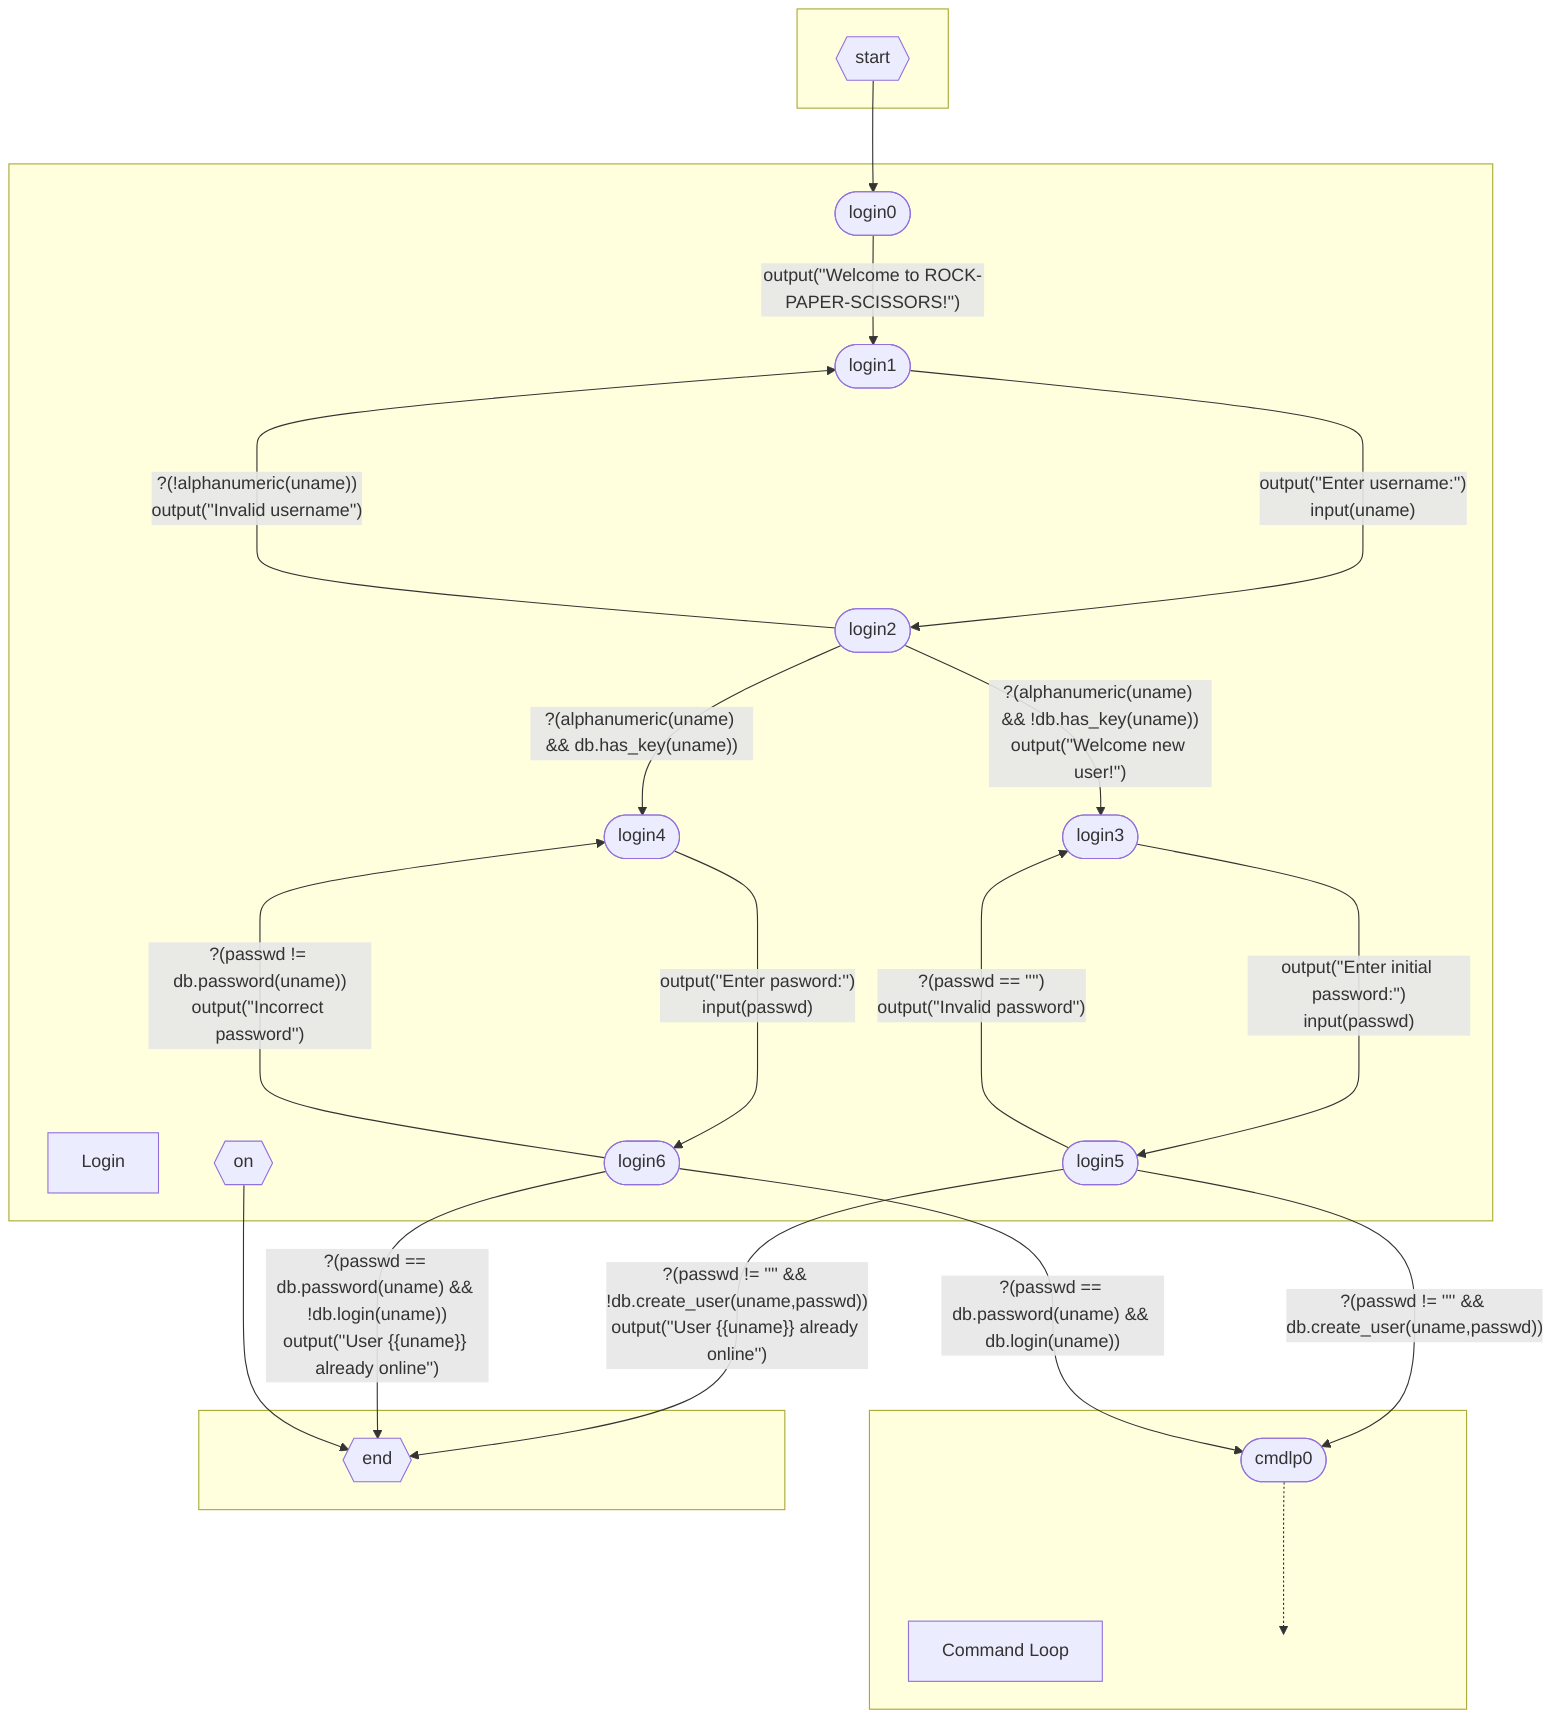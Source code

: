 graph TD
    subgraph STARTSG [ ]
      START{{start}}
    end
    subgraph Login [ ]
      login_title["Login"]
      login_disconnect{{on <disconnect>}}
      login0([login0])
      login1([login1])
      login2([login2])
      login3([login3])
      login4([login4])
      login5([login5])
      login6([login6])
    end
    subgraph CommandLoop [ ]
      cmdlp_title["Command Loop"]
      cmdlp0([cmdlp0])
      cmdlp0 -..-> cmdlpb[" "]
    end
    subgraph ENDSG [ ]
      END{{end}}
    end

    START -->|"<connect>"| login0


    login0 -->|"output(''Welcome to ROCK-PAPER-SCISSORS!'')"| login1

    login1 ---->|"output(''Enter username:'')<br>input(uname)"| login2

    login2 -->|"?(!alphanumeric(uname))<br/>output(''Invalid username'')"| login1
    login2 -->|"?(alphanumeric(uname) && !db.has_key(uname))<br/>output(''Welcome new user!'')"| login3
    login2 -->|"?(alphanumeric(uname) && db.has_key(uname))"| login4

    login3 ---->|"output(''Enter initial password:'')<br>input(passwd)"| login5

    login5 -->|"?(passwd != '''' && db.create_user(uname,passwd))"| cmdlp0
    login5 -->|"?(passwd != '''' && !db.create_user(uname,passwd))<br>output(''User {{uname}} already online'')<br><terminate>"| END
    login5 -->|"?(passwd == '''')<br>output(''Invalid password'')"| login3

    login4 ---->|"output(''Enter pasword:'')<br>input(passwd)"| login6

    login6 -->|"?(passwd == db.password(uname) && db.login(uname))"| cmdlp0
    login6 -->|"?(passwd == db.password(uname) && !db.login(uname))<br>output(''User {{uname}} already online'')<br><terminate>"| END
    login6 -->|"?(passwd != db.password(uname))<br>output(''Incorrect password'')"| login4

    login_disconnect --> END


    classDef invisible visibility:hidden;
    class cmdlpb invisible